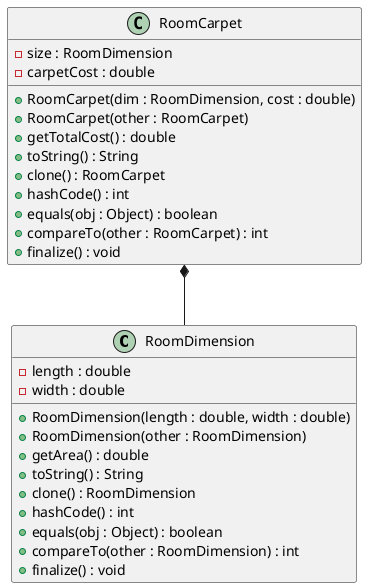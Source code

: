 @startuml

class RoomDimension {
    - length : double
    - width : double

    + RoomDimension(length : double, width : double)
    + RoomDimension(other : RoomDimension)
    + getArea() : double
    + toString() : String
    + clone() : RoomDimension
    + hashCode() : int
    + equals(obj : Object) : boolean
    + compareTo(other : RoomDimension) : int
    + finalize() : void
}

class RoomCarpet {
    - size : RoomDimension
    - carpetCost : double

    + RoomCarpet(dim : RoomDimension, cost : double)
    + RoomCarpet(other : RoomCarpet)
    + getTotalCost() : double
    + toString() : String
    + clone() : RoomCarpet
    + hashCode() : int
    + equals(obj : Object) : boolean
    + compareTo(other : RoomCarpet) : int
    + finalize() : void
}

RoomCarpet *-- RoomDimension

@enduml
